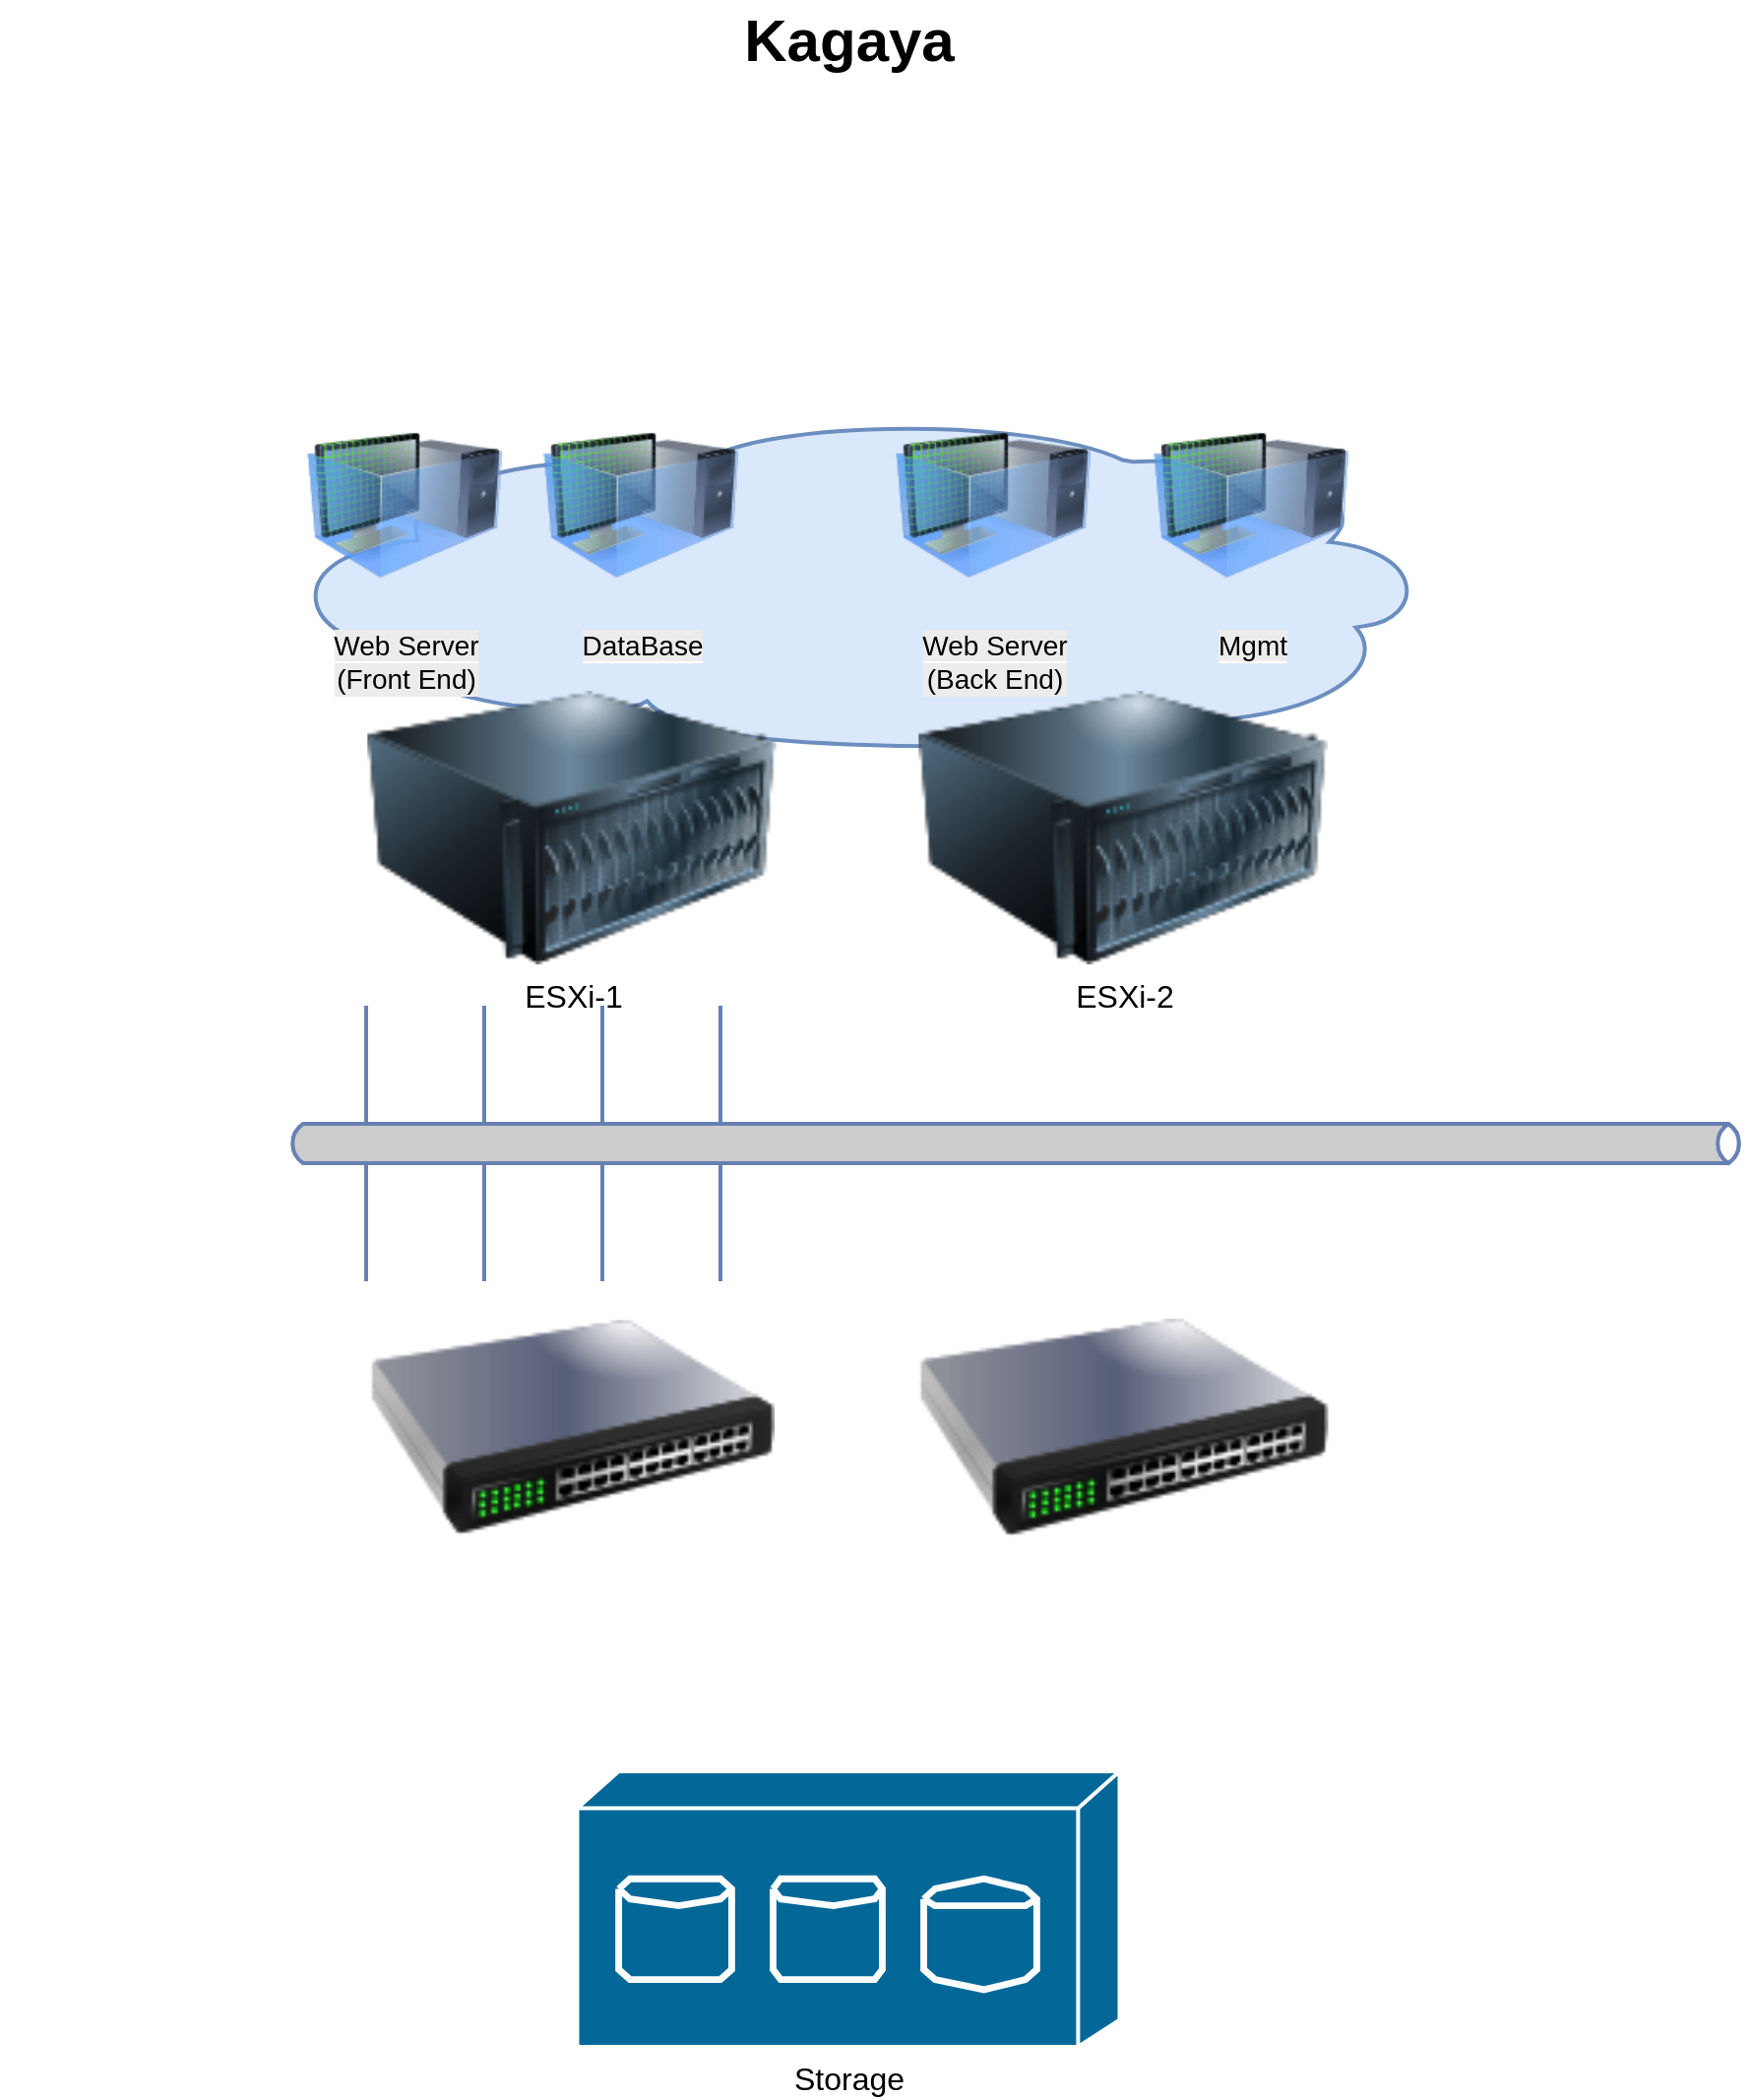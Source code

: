 <mxfile version="26.2.12">
  <diagram name="Page-1" id="e3a06f82-3646-2815-327d-82caf3d4e204">
    <mxGraphModel dx="878" dy="498" grid="1" gridSize="10" guides="1" tooltips="0" connect="1" arrows="1" fold="1" page="1" pageScale="1.5" pageWidth="1169" pageHeight="826" background="none" math="0" shadow="0">
      <root>
        <mxCell id="0" style=";html=1;" />
        <mxCell id="1" style=";html=1;" parent="0" />
        <mxCell id="tVeonZrdStqnHoXR2ECa-25" value="" style="shape=mxgraph.cisco.storage.cloud;sketch=0;html=1;pointerEvents=1;dashed=0;fillColor=#dae8fc;strokeColor=#6c8ebf;strokeWidth=2;verticalLabelPosition=bottom;verticalAlign=top;align=center;outlineConnect=0;movable=1;resizable=1;rotatable=1;deletable=1;editable=1;locked=0;connectable=1;" vertex="1" parent="1">
          <mxGeometry x="610" y="230" width="590" height="170" as="geometry" />
        </mxCell>
        <mxCell id="6a7d8f32e03d9370-62" value="Kagaya" style="text;strokeColor=none;fillColor=none;html=1;fontSize=30;fontStyle=1;verticalAlign=middle;align=center;" parent="1" vertex="1">
          <mxGeometry x="474.5" y="20" width="861" height="40" as="geometry" />
        </mxCell>
        <mxCell id="tVeonZrdStqnHoXR2ECa-13" value="ESXi-1" style="image;html=1;image=img/lib/clip_art/computers/Server_128x128.png;fontSize=16;movable=1;resizable=1;rotatable=1;deletable=1;editable=1;locked=0;connectable=1;" vertex="1" parent="1">
          <mxGeometry x="649" y="371" width="231" height="139" as="geometry" />
        </mxCell>
        <mxCell id="tVeonZrdStqnHoXR2ECa-14" value="&lt;span style=&quot;font-size: 14px; background-color: rgb(236, 236, 236);&quot;&gt;Web Server&lt;/span&gt;&lt;div style=&quot;font-size: 14px; background-color: rgb(236, 236, 236);&quot;&gt;(Front End)&lt;/div&gt;" style="image;html=1;image=img/lib/clip_art/computers/Virtual_Machine_128x128.png;movable=1;resizable=1;rotatable=1;deletable=1;editable=1;locked=0;connectable=1;" vertex="1" parent="1">
          <mxGeometry x="630" y="220" width="99" height="113" as="geometry" />
        </mxCell>
        <mxCell id="tVeonZrdStqnHoXR2ECa-17" value="ESXi-2" style="image;html=1;image=img/lib/clip_art/computers/Server_128x128.png;fontSize=16;movable=1;resizable=1;rotatable=1;deletable=1;editable=1;locked=0;connectable=1;" vertex="1" parent="1">
          <mxGeometry x="929" y="371" width="231" height="139" as="geometry" />
        </mxCell>
        <mxCell id="tVeonZrdStqnHoXR2ECa-22" value="" style="image;html=1;image=img/lib/clip_art/networking/Switch_128x128.png;movable=1;resizable=1;rotatable=1;deletable=1;editable=1;locked=0;connectable=1;" vertex="1" parent="1">
          <mxGeometry x="661.5" y="671" width="206" height="149" as="geometry" />
        </mxCell>
        <mxCell id="tVeonZrdStqnHoXR2ECa-23" value="" style="image;html=1;image=img/lib/clip_art/networking/Switch_128x128.png;movable=1;resizable=1;rotatable=1;deletable=1;editable=1;locked=0;connectable=1;" vertex="1" parent="1">
          <mxGeometry x="940.25" y="668.5" width="208.5" height="154" as="geometry" />
        </mxCell>
        <mxCell id="tVeonZrdStqnHoXR2ECa-24" value="Storage" style="shape=mxgraph.cisco.storage.fc_storage;sketch=0;html=1;pointerEvents=1;dashed=0;fillColor=#036897;strokeColor=#ffffff;strokeWidth=2;verticalLabelPosition=bottom;verticalAlign=top;align=center;outlineConnect=0;fontSize=16;movable=1;resizable=1;rotatable=1;deletable=1;editable=1;locked=0;connectable=1;" vertex="1" parent="1">
          <mxGeometry x="767.25" y="920" width="275.5" height="140" as="geometry" />
        </mxCell>
        <mxCell id="tVeonZrdStqnHoXR2ECa-26" value="&lt;span style=&quot;font-size: 14px; background-color: rgb(236, 236, 236);&quot;&gt;DataBase&lt;/span&gt;" style="image;html=1;image=img/lib/clip_art/computers/Virtual_Machine_128x128.png;movable=1;resizable=1;rotatable=1;deletable=1;editable=1;locked=0;connectable=1;" vertex="1" parent="1">
          <mxGeometry x="750" y="220" width="99" height="113" as="geometry" />
        </mxCell>
        <mxCell id="tVeonZrdStqnHoXR2ECa-27" value="&lt;span style=&quot;font-size: 14px; background-color: rgb(236, 236, 236);&quot;&gt;Web Server&lt;/span&gt;&lt;div style=&quot;font-size: 14px; background-color: rgb(236, 236, 236);&quot;&gt;(Back End)&lt;/div&gt;" style="image;html=1;image=img/lib/clip_art/computers/Virtual_Machine_128x128.png;movable=1;resizable=1;rotatable=1;deletable=1;editable=1;locked=0;connectable=1;" vertex="1" parent="1">
          <mxGeometry x="929" y="220" width="99" height="113" as="geometry" />
        </mxCell>
        <mxCell id="tVeonZrdStqnHoXR2ECa-28" value="&lt;span style=&quot;font-size: 14px; background-color: rgb(236, 236, 236);&quot;&gt;Mgmt&lt;/span&gt;" style="image;html=1;image=img/lib/clip_art/computers/Virtual_Machine_128x128.png;movable=1;resizable=1;rotatable=1;deletable=1;editable=1;locked=0;connectable=1;" vertex="1" parent="1">
          <mxGeometry x="1060" y="220" width="99" height="113" as="geometry" />
        </mxCell>
        <mxCell id="tVeonZrdStqnHoXR2ECa-31" value="" style="html=1;fillColor=#CCCCCC;strokeColor=#6881B3;gradientColor=none;gradientDirection=north;strokeWidth=2;shape=mxgraph.networks.bus;gradientColor=none;gradientDirection=north;fontColor=#ffffff;perimeter=backbonePerimeter;backboneSize=20;" vertex="1" parent="1">
          <mxGeometry x="620" y="591" width="740" height="20" as="geometry" />
        </mxCell>
        <mxCell id="tVeonZrdStqnHoXR2ECa-32" value="" style="strokeColor=#6881B3;edgeStyle=none;rounded=0;endArrow=none;html=1;strokeWidth=2;" edge="1" target="tVeonZrdStqnHoXR2ECa-31" parent="1">
          <mxGeometry relative="1" as="geometry">
            <mxPoint x="660" y="531" as="sourcePoint" />
          </mxGeometry>
        </mxCell>
        <mxCell id="tVeonZrdStqnHoXR2ECa-33" value="" style="strokeColor=#6881B3;edgeStyle=none;rounded=0;endArrow=none;html=1;strokeWidth=2;" edge="1" target="tVeonZrdStqnHoXR2ECa-31" parent="1">
          <mxGeometry relative="1" as="geometry">
            <mxPoint x="720" y="531" as="sourcePoint" />
          </mxGeometry>
        </mxCell>
        <mxCell id="tVeonZrdStqnHoXR2ECa-34" value="" style="strokeColor=#6881B3;edgeStyle=none;rounded=0;endArrow=none;html=1;strokeWidth=2;" edge="1" target="tVeonZrdStqnHoXR2ECa-31" parent="1">
          <mxGeometry relative="1" as="geometry">
            <mxPoint x="780" y="531" as="sourcePoint" />
          </mxGeometry>
        </mxCell>
        <mxCell id="tVeonZrdStqnHoXR2ECa-35" value="" style="strokeColor=#6881B3;edgeStyle=none;rounded=0;endArrow=none;html=1;strokeWidth=2;" edge="1" target="tVeonZrdStqnHoXR2ECa-31" parent="1">
          <mxGeometry relative="1" as="geometry">
            <mxPoint x="840" y="531" as="sourcePoint" />
          </mxGeometry>
        </mxCell>
        <mxCell id="tVeonZrdStqnHoXR2ECa-36" value="" style="strokeColor=#6881B3;edgeStyle=none;rounded=0;endArrow=none;html=1;strokeWidth=2;" edge="1" target="tVeonZrdStqnHoXR2ECa-31" parent="1">
          <mxGeometry relative="1" as="geometry">
            <mxPoint x="660" y="671" as="sourcePoint" />
          </mxGeometry>
        </mxCell>
        <mxCell id="tVeonZrdStqnHoXR2ECa-37" value="" style="strokeColor=#6881B3;edgeStyle=none;rounded=0;endArrow=none;html=1;strokeWidth=2;" edge="1" target="tVeonZrdStqnHoXR2ECa-31" parent="1">
          <mxGeometry relative="1" as="geometry">
            <mxPoint x="720" y="671" as="sourcePoint" />
          </mxGeometry>
        </mxCell>
        <mxCell id="tVeonZrdStqnHoXR2ECa-38" value="" style="strokeColor=#6881B3;edgeStyle=none;rounded=0;endArrow=none;html=1;strokeWidth=2;" edge="1" target="tVeonZrdStqnHoXR2ECa-31" parent="1">
          <mxGeometry relative="1" as="geometry">
            <mxPoint x="780" y="671" as="sourcePoint" />
          </mxGeometry>
        </mxCell>
        <mxCell id="tVeonZrdStqnHoXR2ECa-39" value="" style="strokeColor=#6881B3;edgeStyle=none;rounded=0;endArrow=none;html=1;strokeWidth=2;" edge="1" target="tVeonZrdStqnHoXR2ECa-31" parent="1">
          <mxGeometry relative="1" as="geometry">
            <mxPoint x="840" y="671" as="sourcePoint" />
          </mxGeometry>
        </mxCell>
      </root>
    </mxGraphModel>
  </diagram>
</mxfile>
